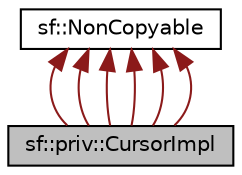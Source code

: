 digraph "sf::priv::CursorImpl"
{
 // LATEX_PDF_SIZE
  edge [fontname="Helvetica",fontsize="10",labelfontname="Helvetica",labelfontsize="10"];
  node [fontname="Helvetica",fontsize="10",shape=record];
  Node1 [label="sf::priv::CursorImpl",height=0.2,width=0.4,color="black", fillcolor="grey75", style="filled", fontcolor="black",tooltip="Android implementation of Cursor."];
  Node2 -> Node1 [dir="back",color="firebrick4",fontsize="10",style="solid",fontname="Helvetica"];
  Node2 [label="sf::NonCopyable",height=0.2,width=0.4,color="black", fillcolor="white", style="filled",URL="$d0/da7/classsf_1_1NonCopyable.html",tooltip="Utility class that makes any derived class non-copyable."];
  Node2 -> Node1 [dir="back",color="firebrick4",fontsize="10",style="solid",fontname="Helvetica"];
  Node2 -> Node1 [dir="back",color="firebrick4",fontsize="10",style="solid",fontname="Helvetica"];
  Node2 -> Node1 [dir="back",color="firebrick4",fontsize="10",style="solid",fontname="Helvetica"];
  Node2 -> Node1 [dir="back",color="firebrick4",fontsize="10",style="solid",fontname="Helvetica"];
  Node2 -> Node1 [dir="back",color="firebrick4",fontsize="10",style="solid",fontname="Helvetica"];
}
